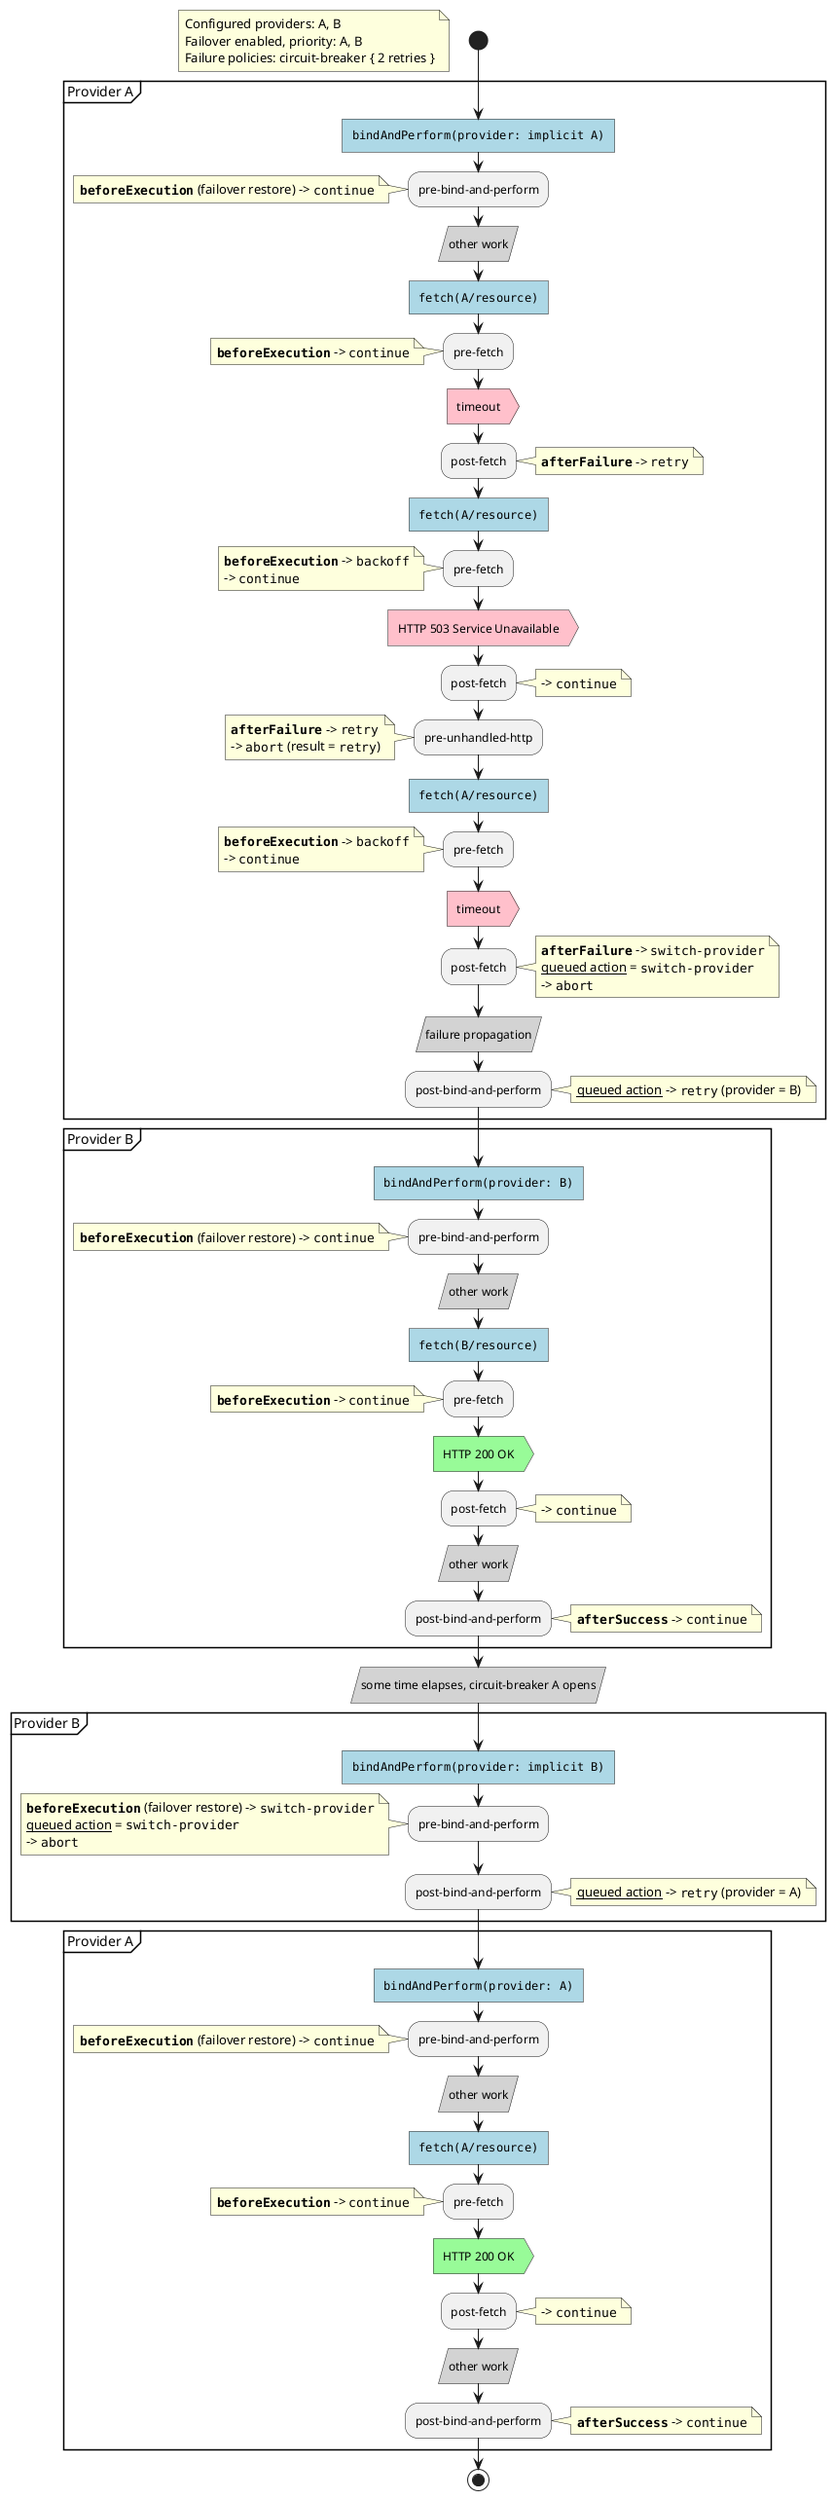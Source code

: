 @startuml

start

floating note
	Configured providers: A, B
	Failover enabled, priority: A, B
	Failure policies: circuit-breaker { 2 retries }
end note

partition "Provider A" {
	#lightblue:""bindAndPerform(provider: implicit A)""]

	:pre-bind-and-perform;
	note left
		**""beforeExecution""** (failover restore) -> ""continue""
	end note

	#lightgrey:other work/

	#lightblue:""fetch(A/resource)""]
	:pre-fetch;
	note left
		**""beforeExecution""** -> ""continue""
	end note
	#pink:timeout>
	:post-fetch;
	note right
		**""afterFailure""** -> ""retry""
	end note

	#lightblue:""fetch(A/resource)""]
	:pre-fetch;
	note left
		**""beforeExecution""** -> ""backoff""
		-> ""continue""
	end note
	#pink:HTTP 503 Service Unavailable>
	:post-fetch;
	note right
		-> ""continue""
	end note
	:pre-unhandled-http;
	note left
		**""afterFailure""** -> ""retry""
		-> ""abort"" (result = ""retry"")
	end note

	#lightblue:""fetch(A/resource)""]
	:pre-fetch;
	note left
		**""beforeExecution""** -> ""backoff""
		-> ""continue""
	end note
	#pink:timeout>
	:post-fetch;
	note right
		**""afterFailure""** -> ""switch-provider""
		__queued action__ = ""switch-provider""
		-> ""abort""
	end note

	#lightgrey:failure propagation/

	:post-bind-and-perform;
	note right
		__queued action__ -> ""retry"" (provider = B)
	end note
}

partition "Provider B" {
	#lightblue:""bindAndPerform(provider: B)""]

	:pre-bind-and-perform;
	note left
		**""beforeExecution""** (failover restore) -> ""continue""
	end note

	#lightgrey:other work/

	#lightblue:""fetch(B/resource)""]
	:pre-fetch;
	note left
		**""beforeExecution""** -> ""continue""
	end note
	#palegreen:HTTP 200 OK>
	:post-fetch;
	note right
		-> ""continue""
	end note

	#lightgrey:other work/

	:post-bind-and-perform;
	note right
		**""afterSuccess""** -> ""continue""
	end note
}

#lightgrey:some time elapses, circuit-breaker A opens/

partition "Provider B" {

	#lightblue:""bindAndPerform(provider: implicit B)""]
	:pre-bind-and-perform;
	note left
		**""beforeExecution""** (failover restore) -> ""switch-provider""
		__queued action__ = ""switch-provider""
		-> ""abort""
	end note

	:post-bind-and-perform;
	note right
		__queued action__ -> ""retry"" (provider = A)
	end note
}

partition "Provider A" {
	#lightblue:""bindAndPerform(provider: A)""]

	:pre-bind-and-perform;
	note left
		**""beforeExecution""** (failover restore) -> ""continue""
	end note

	#lightgrey:other work/

	#lightblue:""fetch(A/resource)""]
	:pre-fetch;
	note left
		**""beforeExecution""** -> ""continue""
	end note
	#palegreen:HTTP 200 OK>
	:post-fetch;
	note right
		-> ""continue""
	end note

	#lightgrey:other work/

	:post-bind-and-perform;
	note right
		**""afterSuccess""** -> ""continue""
	end note
}

stop

@enduml